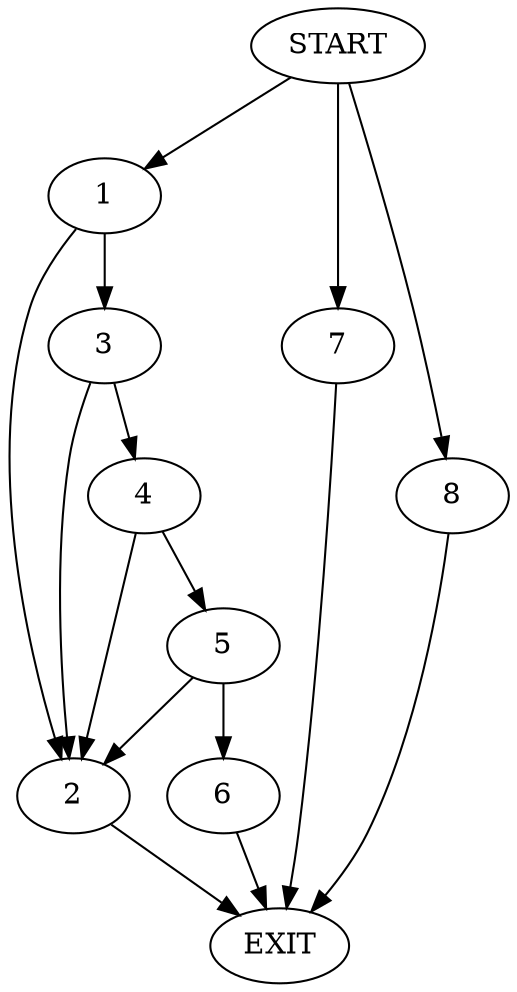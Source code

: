 digraph {
0 [label="START"]
9 [label="EXIT"]
0 -> 1
1 -> 2
1 -> 3
2 -> 9
3 -> 2
3 -> 4
4 -> 2
4 -> 5
5 -> 6
5 -> 2
6 -> 9
0 -> 7
7 -> 9
0 -> 8
8 -> 9
}
